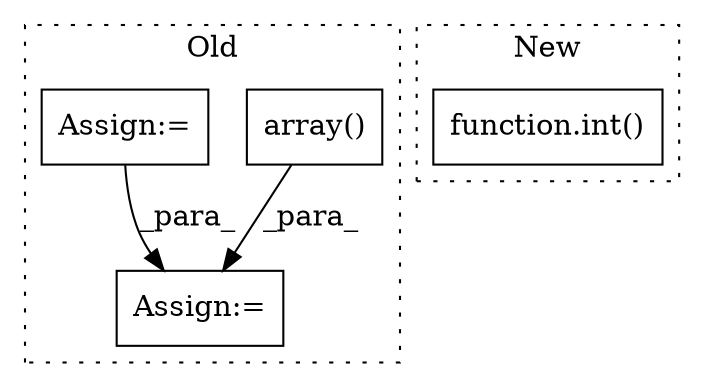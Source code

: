 digraph G {
subgraph cluster0 {
1 [label="array()" a="75" s="17632,17651" l="9,1" shape="box"];
3 [label="Assign:=" a="68" s="17790" l="3" shape="box"];
4 [label="Assign:=" a="68" s="17697" l="3" shape="box"];
label = "Old";
style="dotted";
}
subgraph cluster1 {
2 [label="function.int()" a="75" s="25042,25053" l="4,1" shape="box"];
label = "New";
style="dotted";
}
1 -> 3 [label="_para_"];
4 -> 3 [label="_para_"];
}